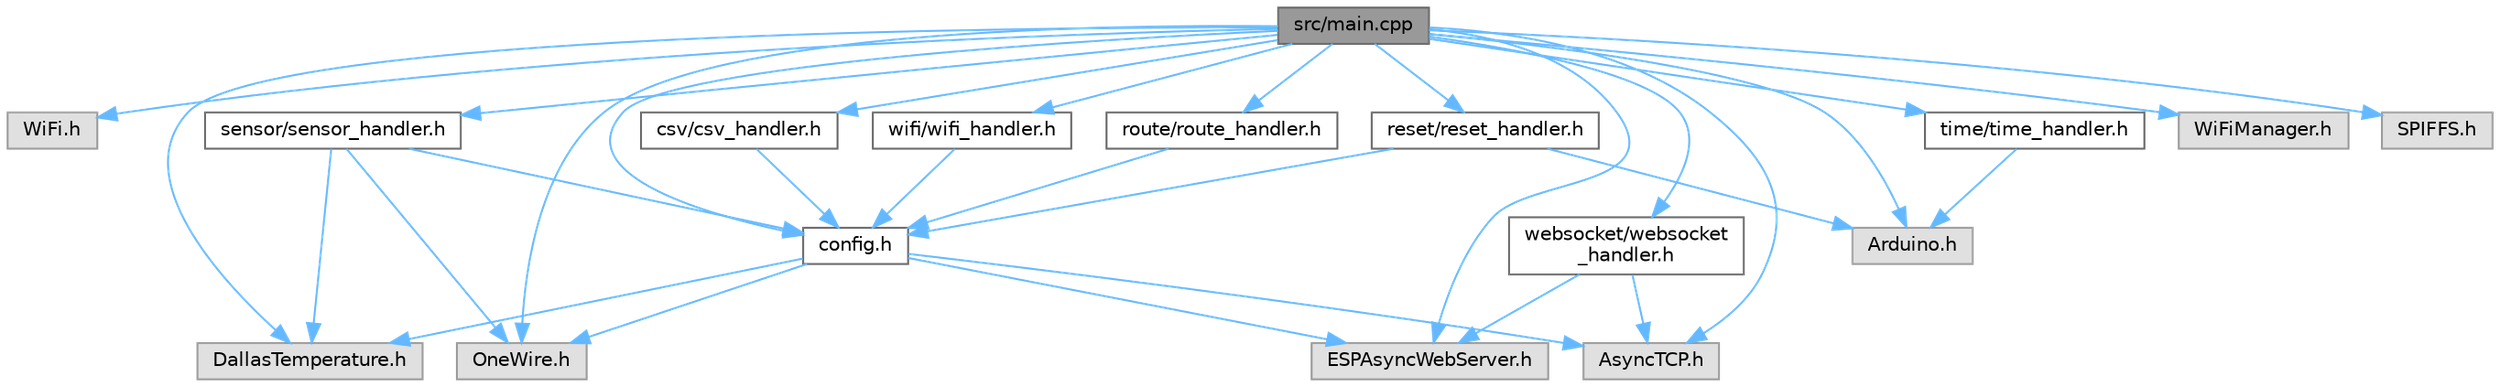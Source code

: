digraph "src/main.cpp"
{
 // LATEX_PDF_SIZE
  bgcolor="transparent";
  edge [fontname=Helvetica,fontsize=10,labelfontname=Helvetica,labelfontsize=10];
  node [fontname=Helvetica,fontsize=10,shape=box,height=0.2,width=0.4];
  Node1 [id="Node000001",label="src/main.cpp",height=0.2,width=0.4,color="gray40", fillcolor="grey60", style="filled", fontcolor="black",tooltip="Hovedfil til ESP32 temperaturlogger med WebSocket, SPIFFS og WiFiManager."];
  Node1 -> Node2 [id="edge32_Node000001_Node000002",color="steelblue1",style="solid",tooltip=" "];
  Node2 [id="Node000002",label="WiFi.h",height=0.2,width=0.4,color="grey60", fillcolor="#E0E0E0", style="filled",tooltip=" "];
  Node1 -> Node3 [id="edge33_Node000001_Node000003",color="steelblue1",style="solid",tooltip=" "];
  Node3 [id="Node000003",label="OneWire.h",height=0.2,width=0.4,color="grey60", fillcolor="#E0E0E0", style="filled",tooltip=" "];
  Node1 -> Node4 [id="edge34_Node000001_Node000004",color="steelblue1",style="solid",tooltip=" "];
  Node4 [id="Node000004",label="DallasTemperature.h",height=0.2,width=0.4,color="grey60", fillcolor="#E0E0E0", style="filled",tooltip=" "];
  Node1 -> Node5 [id="edge35_Node000001_Node000005",color="steelblue1",style="solid",tooltip=" "];
  Node5 [id="Node000005",label="WiFiManager.h",height=0.2,width=0.4,color="grey60", fillcolor="#E0E0E0", style="filled",tooltip=" "];
  Node1 -> Node6 [id="edge36_Node000001_Node000006",color="steelblue1",style="solid",tooltip=" "];
  Node6 [id="Node000006",label="SPIFFS.h",height=0.2,width=0.4,color="grey60", fillcolor="#E0E0E0", style="filled",tooltip=" "];
  Node1 -> Node7 [id="edge37_Node000001_Node000007",color="steelblue1",style="solid",tooltip=" "];
  Node7 [id="Node000007",label="ESPAsyncWebServer.h",height=0.2,width=0.4,color="grey60", fillcolor="#E0E0E0", style="filled",tooltip=" "];
  Node1 -> Node8 [id="edge38_Node000001_Node000008",color="steelblue1",style="solid",tooltip=" "];
  Node8 [id="Node000008",label="AsyncTCP.h",height=0.2,width=0.4,color="grey60", fillcolor="#E0E0E0", style="filled",tooltip=" "];
  Node1 -> Node9 [id="edge39_Node000001_Node000009",color="steelblue1",style="solid",tooltip=" "];
  Node9 [id="Node000009",label="Arduino.h",height=0.2,width=0.4,color="grey60", fillcolor="#E0E0E0", style="filled",tooltip=" "];
  Node1 -> Node10 [id="edge40_Node000001_Node000010",color="steelblue1",style="solid",tooltip=" "];
  Node10 [id="Node000010",label="config.h",height=0.2,width=0.4,color="grey40", fillcolor="white", style="filled",URL="$config_8h.html",tooltip=" "];
  Node10 -> Node3 [id="edge41_Node000010_Node000003",color="steelblue1",style="solid",tooltip=" "];
  Node10 -> Node4 [id="edge42_Node000010_Node000004",color="steelblue1",style="solid",tooltip=" "];
  Node10 -> Node7 [id="edge43_Node000010_Node000007",color="steelblue1",style="solid",tooltip=" "];
  Node10 -> Node8 [id="edge44_Node000010_Node000008",color="steelblue1",style="solid",tooltip=" "];
  Node1 -> Node11 [id="edge45_Node000001_Node000011",color="steelblue1",style="solid",tooltip=" "];
  Node11 [id="Node000011",label="csv/csv_handler.h",height=0.2,width=0.4,color="grey40", fillcolor="white", style="filled",URL="$csv__handler_8h.html",tooltip=" "];
  Node11 -> Node10 [id="edge46_Node000011_Node000010",color="steelblue1",style="solid",tooltip=" "];
  Node1 -> Node12 [id="edge47_Node000001_Node000012",color="steelblue1",style="solid",tooltip=" "];
  Node12 [id="Node000012",label="wifi/wifi_handler.h",height=0.2,width=0.4,color="grey40", fillcolor="white", style="filled",URL="$wifi__handler_8h.html",tooltip=" "];
  Node12 -> Node10 [id="edge48_Node000012_Node000010",color="steelblue1",style="solid",tooltip=" "];
  Node1 -> Node13 [id="edge49_Node000001_Node000013",color="steelblue1",style="solid",tooltip=" "];
  Node13 [id="Node000013",label="time/time_handler.h",height=0.2,width=0.4,color="grey40", fillcolor="white", style="filled",URL="$time__handler_8h.html",tooltip=" "];
  Node13 -> Node9 [id="edge50_Node000013_Node000009",color="steelblue1",style="solid",tooltip=" "];
  Node1 -> Node14 [id="edge51_Node000001_Node000014",color="steelblue1",style="solid",tooltip=" "];
  Node14 [id="Node000014",label="reset/reset_handler.h",height=0.2,width=0.4,color="grey40", fillcolor="white", style="filled",URL="$reset__handler_8h.html",tooltip=" "];
  Node14 -> Node9 [id="edge52_Node000014_Node000009",color="steelblue1",style="solid",tooltip=" "];
  Node14 -> Node10 [id="edge53_Node000014_Node000010",color="steelblue1",style="solid",tooltip=" "];
  Node1 -> Node15 [id="edge54_Node000001_Node000015",color="steelblue1",style="solid",tooltip=" "];
  Node15 [id="Node000015",label="route/route_handler.h",height=0.2,width=0.4,color="grey40", fillcolor="white", style="filled",URL="$route__handler_8h.html",tooltip=" "];
  Node15 -> Node10 [id="edge55_Node000015_Node000010",color="steelblue1",style="solid",tooltip=" "];
  Node1 -> Node16 [id="edge56_Node000001_Node000016",color="steelblue1",style="solid",tooltip=" "];
  Node16 [id="Node000016",label="sensor/sensor_handler.h",height=0.2,width=0.4,color="grey40", fillcolor="white", style="filled",URL="$sensor__handler_8h.html",tooltip=" "];
  Node16 -> Node4 [id="edge57_Node000016_Node000004",color="steelblue1",style="solid",tooltip=" "];
  Node16 -> Node3 [id="edge58_Node000016_Node000003",color="steelblue1",style="solid",tooltip=" "];
  Node16 -> Node10 [id="edge59_Node000016_Node000010",color="steelblue1",style="solid",tooltip=" "];
  Node1 -> Node17 [id="edge60_Node000001_Node000017",color="steelblue1",style="solid",tooltip=" "];
  Node17 [id="Node000017",label="websocket/websocket\l_handler.h",height=0.2,width=0.4,color="grey40", fillcolor="white", style="filled",URL="$websocket__handler_8h.html",tooltip=" "];
  Node17 -> Node7 [id="edge61_Node000017_Node000007",color="steelblue1",style="solid",tooltip=" "];
  Node17 -> Node8 [id="edge62_Node000017_Node000008",color="steelblue1",style="solid",tooltip=" "];
}
